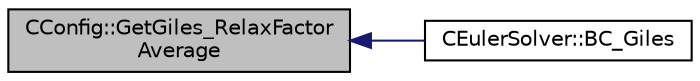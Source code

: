 digraph "CConfig::GetGiles_RelaxFactorAverage"
{
  edge [fontname="Helvetica",fontsize="10",labelfontname="Helvetica",labelfontsize="10"];
  node [fontname="Helvetica",fontsize="10",shape=record];
  rankdir="LR";
  Node3667 [label="CConfig::GetGiles_RelaxFactor\lAverage",height=0.2,width=0.4,color="black", fillcolor="grey75", style="filled", fontcolor="black"];
  Node3667 -> Node3668 [dir="back",color="midnightblue",fontsize="10",style="solid",fontname="Helvetica"];
  Node3668 [label="CEulerSolver::BC_Giles",height=0.2,width=0.4,color="black", fillcolor="white", style="filled",URL="$class_c_euler_solver.html#aa4c3988e3ce0c18460b5c069650c57b0",tooltip="Impose the boundary condition using characteristic recostruction. "];
}
